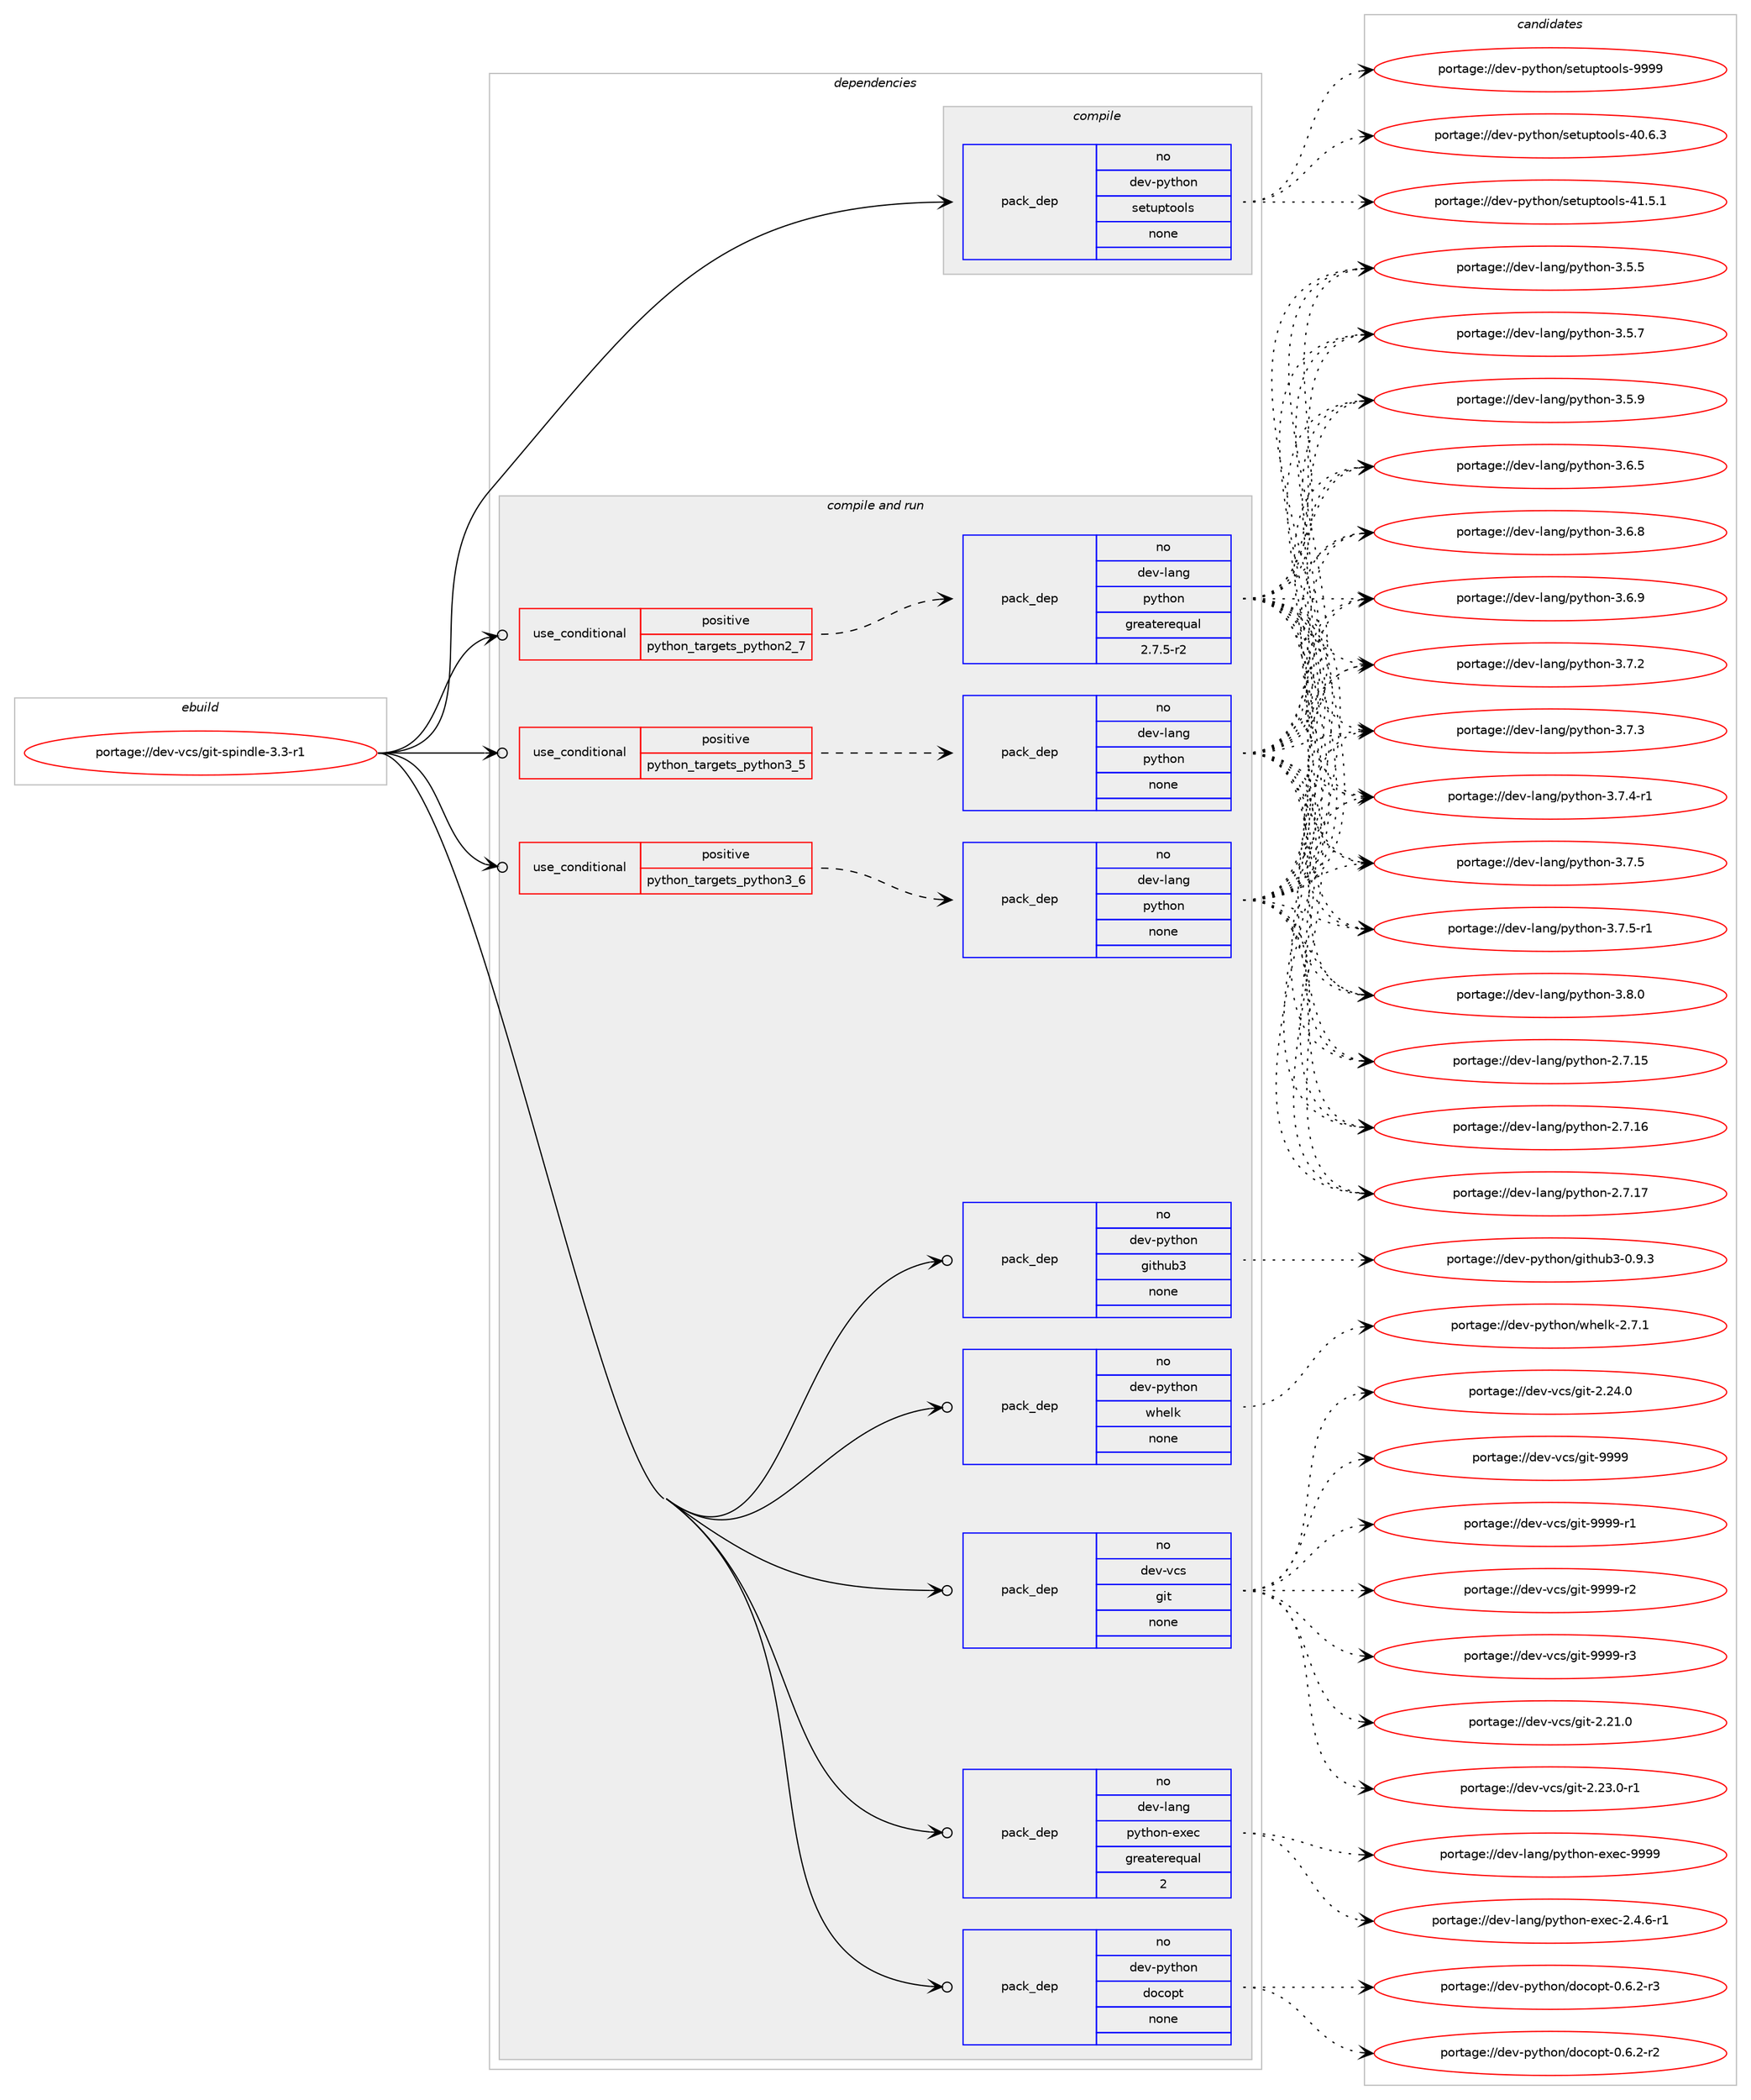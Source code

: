 digraph prolog {

# *************
# Graph options
# *************

newrank=true;
concentrate=true;
compound=true;
graph [rankdir=LR,fontname=Helvetica,fontsize=10,ranksep=1.5];#, ranksep=2.5, nodesep=0.2];
edge  [arrowhead=vee];
node  [fontname=Helvetica,fontsize=10];

# **********
# The ebuild
# **********

subgraph cluster_leftcol {
color=gray;
rank=same;
label=<<i>ebuild</i>>;
id [label="portage://dev-vcs/git-spindle-3.3-r1", color=red, width=4, href="../dev-vcs/git-spindle-3.3-r1.svg"];
}

# ****************
# The dependencies
# ****************

subgraph cluster_midcol {
color=gray;
label=<<i>dependencies</i>>;
subgraph cluster_compile {
fillcolor="#eeeeee";
style=filled;
label=<<i>compile</i>>;
subgraph pack191505 {
dependency267572 [label=<<TABLE BORDER="0" CELLBORDER="1" CELLSPACING="0" CELLPADDING="4" WIDTH="220"><TR><TD ROWSPAN="6" CELLPADDING="30">pack_dep</TD></TR><TR><TD WIDTH="110">no</TD></TR><TR><TD>dev-python</TD></TR><TR><TD>setuptools</TD></TR><TR><TD>none</TD></TR><TR><TD></TD></TR></TABLE>>, shape=none, color=blue];
}
id:e -> dependency267572:w [weight=20,style="solid",arrowhead="vee"];
}
subgraph cluster_compileandrun {
fillcolor="#eeeeee";
style=filled;
label=<<i>compile and run</i>>;
subgraph cond72327 {
dependency267573 [label=<<TABLE BORDER="0" CELLBORDER="1" CELLSPACING="0" CELLPADDING="4"><TR><TD ROWSPAN="3" CELLPADDING="10">use_conditional</TD></TR><TR><TD>positive</TD></TR><TR><TD>python_targets_python2_7</TD></TR></TABLE>>, shape=none, color=red];
subgraph pack191506 {
dependency267574 [label=<<TABLE BORDER="0" CELLBORDER="1" CELLSPACING="0" CELLPADDING="4" WIDTH="220"><TR><TD ROWSPAN="6" CELLPADDING="30">pack_dep</TD></TR><TR><TD WIDTH="110">no</TD></TR><TR><TD>dev-lang</TD></TR><TR><TD>python</TD></TR><TR><TD>greaterequal</TD></TR><TR><TD>2.7.5-r2</TD></TR></TABLE>>, shape=none, color=blue];
}
dependency267573:e -> dependency267574:w [weight=20,style="dashed",arrowhead="vee"];
}
id:e -> dependency267573:w [weight=20,style="solid",arrowhead="odotvee"];
subgraph cond72328 {
dependency267575 [label=<<TABLE BORDER="0" CELLBORDER="1" CELLSPACING="0" CELLPADDING="4"><TR><TD ROWSPAN="3" CELLPADDING="10">use_conditional</TD></TR><TR><TD>positive</TD></TR><TR><TD>python_targets_python3_5</TD></TR></TABLE>>, shape=none, color=red];
subgraph pack191507 {
dependency267576 [label=<<TABLE BORDER="0" CELLBORDER="1" CELLSPACING="0" CELLPADDING="4" WIDTH="220"><TR><TD ROWSPAN="6" CELLPADDING="30">pack_dep</TD></TR><TR><TD WIDTH="110">no</TD></TR><TR><TD>dev-lang</TD></TR><TR><TD>python</TD></TR><TR><TD>none</TD></TR><TR><TD></TD></TR></TABLE>>, shape=none, color=blue];
}
dependency267575:e -> dependency267576:w [weight=20,style="dashed",arrowhead="vee"];
}
id:e -> dependency267575:w [weight=20,style="solid",arrowhead="odotvee"];
subgraph cond72329 {
dependency267577 [label=<<TABLE BORDER="0" CELLBORDER="1" CELLSPACING="0" CELLPADDING="4"><TR><TD ROWSPAN="3" CELLPADDING="10">use_conditional</TD></TR><TR><TD>positive</TD></TR><TR><TD>python_targets_python3_6</TD></TR></TABLE>>, shape=none, color=red];
subgraph pack191508 {
dependency267578 [label=<<TABLE BORDER="0" CELLBORDER="1" CELLSPACING="0" CELLPADDING="4" WIDTH="220"><TR><TD ROWSPAN="6" CELLPADDING="30">pack_dep</TD></TR><TR><TD WIDTH="110">no</TD></TR><TR><TD>dev-lang</TD></TR><TR><TD>python</TD></TR><TR><TD>none</TD></TR><TR><TD></TD></TR></TABLE>>, shape=none, color=blue];
}
dependency267577:e -> dependency267578:w [weight=20,style="dashed",arrowhead="vee"];
}
id:e -> dependency267577:w [weight=20,style="solid",arrowhead="odotvee"];
subgraph pack191509 {
dependency267579 [label=<<TABLE BORDER="0" CELLBORDER="1" CELLSPACING="0" CELLPADDING="4" WIDTH="220"><TR><TD ROWSPAN="6" CELLPADDING="30">pack_dep</TD></TR><TR><TD WIDTH="110">no</TD></TR><TR><TD>dev-lang</TD></TR><TR><TD>python-exec</TD></TR><TR><TD>greaterequal</TD></TR><TR><TD>2</TD></TR></TABLE>>, shape=none, color=blue];
}
id:e -> dependency267579:w [weight=20,style="solid",arrowhead="odotvee"];
subgraph pack191510 {
dependency267580 [label=<<TABLE BORDER="0" CELLBORDER="1" CELLSPACING="0" CELLPADDING="4" WIDTH="220"><TR><TD ROWSPAN="6" CELLPADDING="30">pack_dep</TD></TR><TR><TD WIDTH="110">no</TD></TR><TR><TD>dev-python</TD></TR><TR><TD>docopt</TD></TR><TR><TD>none</TD></TR><TR><TD></TD></TR></TABLE>>, shape=none, color=blue];
}
id:e -> dependency267580:w [weight=20,style="solid",arrowhead="odotvee"];
subgraph pack191511 {
dependency267581 [label=<<TABLE BORDER="0" CELLBORDER="1" CELLSPACING="0" CELLPADDING="4" WIDTH="220"><TR><TD ROWSPAN="6" CELLPADDING="30">pack_dep</TD></TR><TR><TD WIDTH="110">no</TD></TR><TR><TD>dev-python</TD></TR><TR><TD>github3</TD></TR><TR><TD>none</TD></TR><TR><TD></TD></TR></TABLE>>, shape=none, color=blue];
}
id:e -> dependency267581:w [weight=20,style="solid",arrowhead="odotvee"];
subgraph pack191512 {
dependency267582 [label=<<TABLE BORDER="0" CELLBORDER="1" CELLSPACING="0" CELLPADDING="4" WIDTH="220"><TR><TD ROWSPAN="6" CELLPADDING="30">pack_dep</TD></TR><TR><TD WIDTH="110">no</TD></TR><TR><TD>dev-python</TD></TR><TR><TD>whelk</TD></TR><TR><TD>none</TD></TR><TR><TD></TD></TR></TABLE>>, shape=none, color=blue];
}
id:e -> dependency267582:w [weight=20,style="solid",arrowhead="odotvee"];
subgraph pack191513 {
dependency267583 [label=<<TABLE BORDER="0" CELLBORDER="1" CELLSPACING="0" CELLPADDING="4" WIDTH="220"><TR><TD ROWSPAN="6" CELLPADDING="30">pack_dep</TD></TR><TR><TD WIDTH="110">no</TD></TR><TR><TD>dev-vcs</TD></TR><TR><TD>git</TD></TR><TR><TD>none</TD></TR><TR><TD></TD></TR></TABLE>>, shape=none, color=blue];
}
id:e -> dependency267583:w [weight=20,style="solid",arrowhead="odotvee"];
}
subgraph cluster_run {
fillcolor="#eeeeee";
style=filled;
label=<<i>run</i>>;
}
}

# **************
# The candidates
# **************

subgraph cluster_choices {
rank=same;
color=gray;
label=<<i>candidates</i>>;

subgraph choice191505 {
color=black;
nodesep=1;
choiceportage100101118451121211161041111104711510111611711211611111110811545524846544651 [label="portage://dev-python/setuptools-40.6.3", color=red, width=4,href="../dev-python/setuptools-40.6.3.svg"];
choiceportage100101118451121211161041111104711510111611711211611111110811545524946534649 [label="portage://dev-python/setuptools-41.5.1", color=red, width=4,href="../dev-python/setuptools-41.5.1.svg"];
choiceportage10010111845112121116104111110471151011161171121161111111081154557575757 [label="portage://dev-python/setuptools-9999", color=red, width=4,href="../dev-python/setuptools-9999.svg"];
dependency267572:e -> choiceportage100101118451121211161041111104711510111611711211611111110811545524846544651:w [style=dotted,weight="100"];
dependency267572:e -> choiceportage100101118451121211161041111104711510111611711211611111110811545524946534649:w [style=dotted,weight="100"];
dependency267572:e -> choiceportage10010111845112121116104111110471151011161171121161111111081154557575757:w [style=dotted,weight="100"];
}
subgraph choice191506 {
color=black;
nodesep=1;
choiceportage10010111845108971101034711212111610411111045504655464953 [label="portage://dev-lang/python-2.7.15", color=red, width=4,href="../dev-lang/python-2.7.15.svg"];
choiceportage10010111845108971101034711212111610411111045504655464954 [label="portage://dev-lang/python-2.7.16", color=red, width=4,href="../dev-lang/python-2.7.16.svg"];
choiceportage10010111845108971101034711212111610411111045504655464955 [label="portage://dev-lang/python-2.7.17", color=red, width=4,href="../dev-lang/python-2.7.17.svg"];
choiceportage100101118451089711010347112121116104111110455146534653 [label="portage://dev-lang/python-3.5.5", color=red, width=4,href="../dev-lang/python-3.5.5.svg"];
choiceportage100101118451089711010347112121116104111110455146534655 [label="portage://dev-lang/python-3.5.7", color=red, width=4,href="../dev-lang/python-3.5.7.svg"];
choiceportage100101118451089711010347112121116104111110455146534657 [label="portage://dev-lang/python-3.5.9", color=red, width=4,href="../dev-lang/python-3.5.9.svg"];
choiceportage100101118451089711010347112121116104111110455146544653 [label="portage://dev-lang/python-3.6.5", color=red, width=4,href="../dev-lang/python-3.6.5.svg"];
choiceportage100101118451089711010347112121116104111110455146544656 [label="portage://dev-lang/python-3.6.8", color=red, width=4,href="../dev-lang/python-3.6.8.svg"];
choiceportage100101118451089711010347112121116104111110455146544657 [label="portage://dev-lang/python-3.6.9", color=red, width=4,href="../dev-lang/python-3.6.9.svg"];
choiceportage100101118451089711010347112121116104111110455146554650 [label="portage://dev-lang/python-3.7.2", color=red, width=4,href="../dev-lang/python-3.7.2.svg"];
choiceportage100101118451089711010347112121116104111110455146554651 [label="portage://dev-lang/python-3.7.3", color=red, width=4,href="../dev-lang/python-3.7.3.svg"];
choiceportage1001011184510897110103471121211161041111104551465546524511449 [label="portage://dev-lang/python-3.7.4-r1", color=red, width=4,href="../dev-lang/python-3.7.4-r1.svg"];
choiceportage100101118451089711010347112121116104111110455146554653 [label="portage://dev-lang/python-3.7.5", color=red, width=4,href="../dev-lang/python-3.7.5.svg"];
choiceportage1001011184510897110103471121211161041111104551465546534511449 [label="portage://dev-lang/python-3.7.5-r1", color=red, width=4,href="../dev-lang/python-3.7.5-r1.svg"];
choiceportage100101118451089711010347112121116104111110455146564648 [label="portage://dev-lang/python-3.8.0", color=red, width=4,href="../dev-lang/python-3.8.0.svg"];
dependency267574:e -> choiceportage10010111845108971101034711212111610411111045504655464953:w [style=dotted,weight="100"];
dependency267574:e -> choiceportage10010111845108971101034711212111610411111045504655464954:w [style=dotted,weight="100"];
dependency267574:e -> choiceportage10010111845108971101034711212111610411111045504655464955:w [style=dotted,weight="100"];
dependency267574:e -> choiceportage100101118451089711010347112121116104111110455146534653:w [style=dotted,weight="100"];
dependency267574:e -> choiceportage100101118451089711010347112121116104111110455146534655:w [style=dotted,weight="100"];
dependency267574:e -> choiceportage100101118451089711010347112121116104111110455146534657:w [style=dotted,weight="100"];
dependency267574:e -> choiceportage100101118451089711010347112121116104111110455146544653:w [style=dotted,weight="100"];
dependency267574:e -> choiceportage100101118451089711010347112121116104111110455146544656:w [style=dotted,weight="100"];
dependency267574:e -> choiceportage100101118451089711010347112121116104111110455146544657:w [style=dotted,weight="100"];
dependency267574:e -> choiceportage100101118451089711010347112121116104111110455146554650:w [style=dotted,weight="100"];
dependency267574:e -> choiceportage100101118451089711010347112121116104111110455146554651:w [style=dotted,weight="100"];
dependency267574:e -> choiceportage1001011184510897110103471121211161041111104551465546524511449:w [style=dotted,weight="100"];
dependency267574:e -> choiceportage100101118451089711010347112121116104111110455146554653:w [style=dotted,weight="100"];
dependency267574:e -> choiceportage1001011184510897110103471121211161041111104551465546534511449:w [style=dotted,weight="100"];
dependency267574:e -> choiceportage100101118451089711010347112121116104111110455146564648:w [style=dotted,weight="100"];
}
subgraph choice191507 {
color=black;
nodesep=1;
choiceportage10010111845108971101034711212111610411111045504655464953 [label="portage://dev-lang/python-2.7.15", color=red, width=4,href="../dev-lang/python-2.7.15.svg"];
choiceportage10010111845108971101034711212111610411111045504655464954 [label="portage://dev-lang/python-2.7.16", color=red, width=4,href="../dev-lang/python-2.7.16.svg"];
choiceportage10010111845108971101034711212111610411111045504655464955 [label="portage://dev-lang/python-2.7.17", color=red, width=4,href="../dev-lang/python-2.7.17.svg"];
choiceportage100101118451089711010347112121116104111110455146534653 [label="portage://dev-lang/python-3.5.5", color=red, width=4,href="../dev-lang/python-3.5.5.svg"];
choiceportage100101118451089711010347112121116104111110455146534655 [label="portage://dev-lang/python-3.5.7", color=red, width=4,href="../dev-lang/python-3.5.7.svg"];
choiceportage100101118451089711010347112121116104111110455146534657 [label="portage://dev-lang/python-3.5.9", color=red, width=4,href="../dev-lang/python-3.5.9.svg"];
choiceportage100101118451089711010347112121116104111110455146544653 [label="portage://dev-lang/python-3.6.5", color=red, width=4,href="../dev-lang/python-3.6.5.svg"];
choiceportage100101118451089711010347112121116104111110455146544656 [label="portage://dev-lang/python-3.6.8", color=red, width=4,href="../dev-lang/python-3.6.8.svg"];
choiceportage100101118451089711010347112121116104111110455146544657 [label="portage://dev-lang/python-3.6.9", color=red, width=4,href="../dev-lang/python-3.6.9.svg"];
choiceportage100101118451089711010347112121116104111110455146554650 [label="portage://dev-lang/python-3.7.2", color=red, width=4,href="../dev-lang/python-3.7.2.svg"];
choiceportage100101118451089711010347112121116104111110455146554651 [label="portage://dev-lang/python-3.7.3", color=red, width=4,href="../dev-lang/python-3.7.3.svg"];
choiceportage1001011184510897110103471121211161041111104551465546524511449 [label="portage://dev-lang/python-3.7.4-r1", color=red, width=4,href="../dev-lang/python-3.7.4-r1.svg"];
choiceportage100101118451089711010347112121116104111110455146554653 [label="portage://dev-lang/python-3.7.5", color=red, width=4,href="../dev-lang/python-3.7.5.svg"];
choiceportage1001011184510897110103471121211161041111104551465546534511449 [label="portage://dev-lang/python-3.7.5-r1", color=red, width=4,href="../dev-lang/python-3.7.5-r1.svg"];
choiceportage100101118451089711010347112121116104111110455146564648 [label="portage://dev-lang/python-3.8.0", color=red, width=4,href="../dev-lang/python-3.8.0.svg"];
dependency267576:e -> choiceportage10010111845108971101034711212111610411111045504655464953:w [style=dotted,weight="100"];
dependency267576:e -> choiceportage10010111845108971101034711212111610411111045504655464954:w [style=dotted,weight="100"];
dependency267576:e -> choiceportage10010111845108971101034711212111610411111045504655464955:w [style=dotted,weight="100"];
dependency267576:e -> choiceportage100101118451089711010347112121116104111110455146534653:w [style=dotted,weight="100"];
dependency267576:e -> choiceportage100101118451089711010347112121116104111110455146534655:w [style=dotted,weight="100"];
dependency267576:e -> choiceportage100101118451089711010347112121116104111110455146534657:w [style=dotted,weight="100"];
dependency267576:e -> choiceportage100101118451089711010347112121116104111110455146544653:w [style=dotted,weight="100"];
dependency267576:e -> choiceportage100101118451089711010347112121116104111110455146544656:w [style=dotted,weight="100"];
dependency267576:e -> choiceportage100101118451089711010347112121116104111110455146544657:w [style=dotted,weight="100"];
dependency267576:e -> choiceportage100101118451089711010347112121116104111110455146554650:w [style=dotted,weight="100"];
dependency267576:e -> choiceportage100101118451089711010347112121116104111110455146554651:w [style=dotted,weight="100"];
dependency267576:e -> choiceportage1001011184510897110103471121211161041111104551465546524511449:w [style=dotted,weight="100"];
dependency267576:e -> choiceportage100101118451089711010347112121116104111110455146554653:w [style=dotted,weight="100"];
dependency267576:e -> choiceportage1001011184510897110103471121211161041111104551465546534511449:w [style=dotted,weight="100"];
dependency267576:e -> choiceportage100101118451089711010347112121116104111110455146564648:w [style=dotted,weight="100"];
}
subgraph choice191508 {
color=black;
nodesep=1;
choiceportage10010111845108971101034711212111610411111045504655464953 [label="portage://dev-lang/python-2.7.15", color=red, width=4,href="../dev-lang/python-2.7.15.svg"];
choiceportage10010111845108971101034711212111610411111045504655464954 [label="portage://dev-lang/python-2.7.16", color=red, width=4,href="../dev-lang/python-2.7.16.svg"];
choiceportage10010111845108971101034711212111610411111045504655464955 [label="portage://dev-lang/python-2.7.17", color=red, width=4,href="../dev-lang/python-2.7.17.svg"];
choiceportage100101118451089711010347112121116104111110455146534653 [label="portage://dev-lang/python-3.5.5", color=red, width=4,href="../dev-lang/python-3.5.5.svg"];
choiceportage100101118451089711010347112121116104111110455146534655 [label="portage://dev-lang/python-3.5.7", color=red, width=4,href="../dev-lang/python-3.5.7.svg"];
choiceportage100101118451089711010347112121116104111110455146534657 [label="portage://dev-lang/python-3.5.9", color=red, width=4,href="../dev-lang/python-3.5.9.svg"];
choiceportage100101118451089711010347112121116104111110455146544653 [label="portage://dev-lang/python-3.6.5", color=red, width=4,href="../dev-lang/python-3.6.5.svg"];
choiceportage100101118451089711010347112121116104111110455146544656 [label="portage://dev-lang/python-3.6.8", color=red, width=4,href="../dev-lang/python-3.6.8.svg"];
choiceportage100101118451089711010347112121116104111110455146544657 [label="portage://dev-lang/python-3.6.9", color=red, width=4,href="../dev-lang/python-3.6.9.svg"];
choiceportage100101118451089711010347112121116104111110455146554650 [label="portage://dev-lang/python-3.7.2", color=red, width=4,href="../dev-lang/python-3.7.2.svg"];
choiceportage100101118451089711010347112121116104111110455146554651 [label="portage://dev-lang/python-3.7.3", color=red, width=4,href="../dev-lang/python-3.7.3.svg"];
choiceportage1001011184510897110103471121211161041111104551465546524511449 [label="portage://dev-lang/python-3.7.4-r1", color=red, width=4,href="../dev-lang/python-3.7.4-r1.svg"];
choiceportage100101118451089711010347112121116104111110455146554653 [label="portage://dev-lang/python-3.7.5", color=red, width=4,href="../dev-lang/python-3.7.5.svg"];
choiceportage1001011184510897110103471121211161041111104551465546534511449 [label="portage://dev-lang/python-3.7.5-r1", color=red, width=4,href="../dev-lang/python-3.7.5-r1.svg"];
choiceportage100101118451089711010347112121116104111110455146564648 [label="portage://dev-lang/python-3.8.0", color=red, width=4,href="../dev-lang/python-3.8.0.svg"];
dependency267578:e -> choiceportage10010111845108971101034711212111610411111045504655464953:w [style=dotted,weight="100"];
dependency267578:e -> choiceportage10010111845108971101034711212111610411111045504655464954:w [style=dotted,weight="100"];
dependency267578:e -> choiceportage10010111845108971101034711212111610411111045504655464955:w [style=dotted,weight="100"];
dependency267578:e -> choiceportage100101118451089711010347112121116104111110455146534653:w [style=dotted,weight="100"];
dependency267578:e -> choiceportage100101118451089711010347112121116104111110455146534655:w [style=dotted,weight="100"];
dependency267578:e -> choiceportage100101118451089711010347112121116104111110455146534657:w [style=dotted,weight="100"];
dependency267578:e -> choiceportage100101118451089711010347112121116104111110455146544653:w [style=dotted,weight="100"];
dependency267578:e -> choiceportage100101118451089711010347112121116104111110455146544656:w [style=dotted,weight="100"];
dependency267578:e -> choiceportage100101118451089711010347112121116104111110455146544657:w [style=dotted,weight="100"];
dependency267578:e -> choiceportage100101118451089711010347112121116104111110455146554650:w [style=dotted,weight="100"];
dependency267578:e -> choiceportage100101118451089711010347112121116104111110455146554651:w [style=dotted,weight="100"];
dependency267578:e -> choiceportage1001011184510897110103471121211161041111104551465546524511449:w [style=dotted,weight="100"];
dependency267578:e -> choiceportage100101118451089711010347112121116104111110455146554653:w [style=dotted,weight="100"];
dependency267578:e -> choiceportage1001011184510897110103471121211161041111104551465546534511449:w [style=dotted,weight="100"];
dependency267578:e -> choiceportage100101118451089711010347112121116104111110455146564648:w [style=dotted,weight="100"];
}
subgraph choice191509 {
color=black;
nodesep=1;
choiceportage10010111845108971101034711212111610411111045101120101994550465246544511449 [label="portage://dev-lang/python-exec-2.4.6-r1", color=red, width=4,href="../dev-lang/python-exec-2.4.6-r1.svg"];
choiceportage10010111845108971101034711212111610411111045101120101994557575757 [label="portage://dev-lang/python-exec-9999", color=red, width=4,href="../dev-lang/python-exec-9999.svg"];
dependency267579:e -> choiceportage10010111845108971101034711212111610411111045101120101994550465246544511449:w [style=dotted,weight="100"];
dependency267579:e -> choiceportage10010111845108971101034711212111610411111045101120101994557575757:w [style=dotted,weight="100"];
}
subgraph choice191510 {
color=black;
nodesep=1;
choiceportage1001011184511212111610411111047100111991111121164548465446504511450 [label="portage://dev-python/docopt-0.6.2-r2", color=red, width=4,href="../dev-python/docopt-0.6.2-r2.svg"];
choiceportage1001011184511212111610411111047100111991111121164548465446504511451 [label="portage://dev-python/docopt-0.6.2-r3", color=red, width=4,href="../dev-python/docopt-0.6.2-r3.svg"];
dependency267580:e -> choiceportage1001011184511212111610411111047100111991111121164548465446504511450:w [style=dotted,weight="100"];
dependency267580:e -> choiceportage1001011184511212111610411111047100111991111121164548465446504511451:w [style=dotted,weight="100"];
}
subgraph choice191511 {
color=black;
nodesep=1;
choiceportage10010111845112121116104111110471031051161041179851454846574651 [label="portage://dev-python/github3-0.9.3", color=red, width=4,href="../dev-python/github3-0.9.3.svg"];
dependency267581:e -> choiceportage10010111845112121116104111110471031051161041179851454846574651:w [style=dotted,weight="100"];
}
subgraph choice191512 {
color=black;
nodesep=1;
choiceportage1001011184511212111610411111047119104101108107455046554649 [label="portage://dev-python/whelk-2.7.1", color=red, width=4,href="../dev-python/whelk-2.7.1.svg"];
dependency267582:e -> choiceportage1001011184511212111610411111047119104101108107455046554649:w [style=dotted,weight="100"];
}
subgraph choice191513 {
color=black;
nodesep=1;
choiceportage10010111845118991154710310511645504650494648 [label="portage://dev-vcs/git-2.21.0", color=red, width=4,href="../dev-vcs/git-2.21.0.svg"];
choiceportage100101118451189911547103105116455046505146484511449 [label="portage://dev-vcs/git-2.23.0-r1", color=red, width=4,href="../dev-vcs/git-2.23.0-r1.svg"];
choiceportage10010111845118991154710310511645504650524648 [label="portage://dev-vcs/git-2.24.0", color=red, width=4,href="../dev-vcs/git-2.24.0.svg"];
choiceportage1001011184511899115471031051164557575757 [label="portage://dev-vcs/git-9999", color=red, width=4,href="../dev-vcs/git-9999.svg"];
choiceportage10010111845118991154710310511645575757574511449 [label="portage://dev-vcs/git-9999-r1", color=red, width=4,href="../dev-vcs/git-9999-r1.svg"];
choiceportage10010111845118991154710310511645575757574511450 [label="portage://dev-vcs/git-9999-r2", color=red, width=4,href="../dev-vcs/git-9999-r2.svg"];
choiceportage10010111845118991154710310511645575757574511451 [label="portage://dev-vcs/git-9999-r3", color=red, width=4,href="../dev-vcs/git-9999-r3.svg"];
dependency267583:e -> choiceportage10010111845118991154710310511645504650494648:w [style=dotted,weight="100"];
dependency267583:e -> choiceportage100101118451189911547103105116455046505146484511449:w [style=dotted,weight="100"];
dependency267583:e -> choiceportage10010111845118991154710310511645504650524648:w [style=dotted,weight="100"];
dependency267583:e -> choiceportage1001011184511899115471031051164557575757:w [style=dotted,weight="100"];
dependency267583:e -> choiceportage10010111845118991154710310511645575757574511449:w [style=dotted,weight="100"];
dependency267583:e -> choiceportage10010111845118991154710310511645575757574511450:w [style=dotted,weight="100"];
dependency267583:e -> choiceportage10010111845118991154710310511645575757574511451:w [style=dotted,weight="100"];
}
}

}
